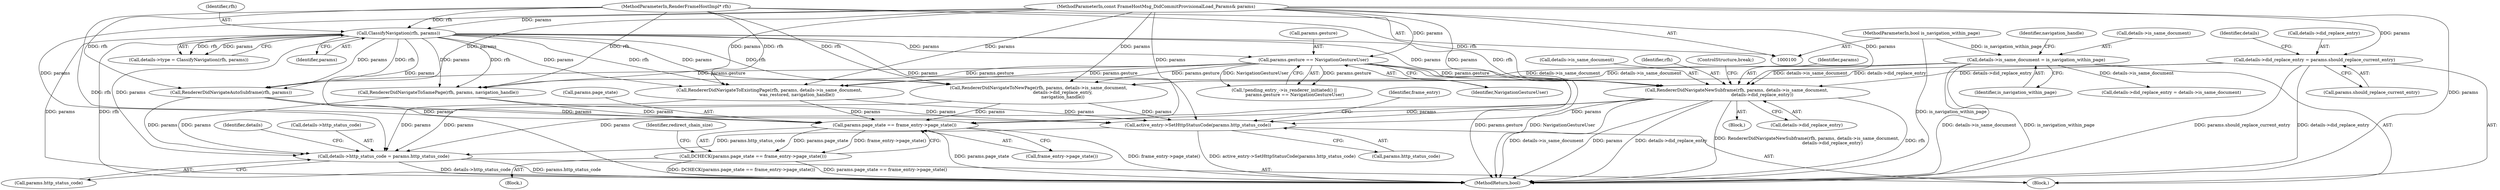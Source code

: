 digraph "0_Chrome_56a84aa67bb071a33a48ac1481b555c48e0a9a59_1@pointer" {
"1000269" [label="(Call,RendererDidNavigateNewSubframe(rfh, params, details->is_same_document,\n                                     details->did_replace_entry))"];
"1000187" [label="(Call,ClassifyNavigation(rfh, params))"];
"1000101" [label="(MethodParameterIn,RenderFrameHostImpl* rfh)"];
"1000102" [label="(MethodParameterIn,const FrameHostMsg_DidCommitProvisionalLoad_Params& params)"];
"1000216" [label="(Call,params.gesture == NavigationGestureUser)"];
"1000190" [label="(Call,details->is_same_document = is_navigation_within_page)"];
"1000104" [label="(MethodParameterIn,bool is_navigation_within_page)"];
"1000176" [label="(Call,details->did_replace_entry = params.should_replace_current_entry)"];
"1000324" [label="(Call,active_entry->SetHttpStatusCode(params.http_status_code))"];
"1000393" [label="(Call,details->http_status_code = params.http_status_code)"];
"1000346" [label="(Call,params.page_state == frame_entry->page_state())"];
"1000345" [label="(Call,DCHECK(params.page_state == frame_entry->page_state()))"];
"1000187" [label="(Call,ClassifyNavigation(rfh, params))"];
"1000270" [label="(Identifier,rfh)"];
"1000347" [label="(Call,params.page_state)"];
"1000344" [label="(Block,)"];
"1000185" [label="(Identifier,details)"];
"1000232" [label="(Block,)"];
"1000345" [label="(Call,DCHECK(params.page_state == frame_entry->page_state()))"];
"1000278" [label="(ControlStructure,break;)"];
"1000183" [label="(Call,details->type = ClassifyNavigation(rfh, params))"];
"1000189" [label="(Identifier,params)"];
"1000393" [label="(Call,details->http_status_code = params.http_status_code)"];
"1000350" [label="(Call,frame_entry->page_state())"];
"1000353" [label="(Identifier,redirect_chain_size)"];
"1000330" [label="(Identifier,frame_entry)"];
"1000234" [label="(Call,RendererDidNavigateToNewPage(rfh, params, details->is_same_document,\n                                   details->did_replace_entry,\n                                   navigation_handle))"];
"1000282" [label="(Call,RendererDidNavigateAutoSubframe(rfh, params))"];
"1000197" [label="(Identifier,navigation_handle)"];
"1000269" [label="(Call,RendererDidNavigateNewSubframe(rfh, params, details->is_same_document,\n                                     details->did_replace_entry))"];
"1000271" [label="(Identifier,params)"];
"1000176" [label="(Call,details->did_replace_entry = params.should_replace_current_entry)"];
"1000346" [label="(Call,params.page_state == frame_entry->page_state())"];
"1000275" [label="(Call,details->did_replace_entry)"];
"1000177" [label="(Call,details->did_replace_entry)"];
"1000180" [label="(Call,params.should_replace_current_entry)"];
"1000325" [label="(Call,params.http_status_code)"];
"1000190" [label="(Call,details->is_same_document = is_navigation_within_page)"];
"1000253" [label="(Call,RendererDidNavigateToExistingPage(rfh, params, details->is_same_document,\n                                        was_restored, navigation_handle))"];
"1000194" [label="(Identifier,is_navigation_within_page)"];
"1000401" [label="(Identifier,details)"];
"1000394" [label="(Call,details->http_status_code)"];
"1000220" [label="(Identifier,NavigationGestureUser)"];
"1000263" [label="(Call,RendererDidNavigateToSamePage(rfh, params, navigation_handle))"];
"1000324" [label="(Call,active_entry->SetHttpStatusCode(params.http_status_code))"];
"1000188" [label="(Identifier,rfh)"];
"1000432" [label="(MethodReturn,bool)"];
"1000106" [label="(Block,)"];
"1000397" [label="(Call,params.http_status_code)"];
"1000191" [label="(Call,details->is_same_document)"];
"1000213" [label="(Call,!pending_entry_->is_renderer_initiated() ||\n               params.gesture == NavigationGestureUser)"];
"1000101" [label="(MethodParameterIn,RenderFrameHostImpl* rfh)"];
"1000246" [label="(Call,details->did_replace_entry = details->is_same_document)"];
"1000272" [label="(Call,details->is_same_document)"];
"1000216" [label="(Call,params.gesture == NavigationGestureUser)"];
"1000104" [label="(MethodParameterIn,bool is_navigation_within_page)"];
"1000102" [label="(MethodParameterIn,const FrameHostMsg_DidCommitProvisionalLoad_Params& params)"];
"1000217" [label="(Call,params.gesture)"];
"1000269" -> "1000232"  [label="AST: "];
"1000269" -> "1000275"  [label="CFG: "];
"1000270" -> "1000269"  [label="AST: "];
"1000271" -> "1000269"  [label="AST: "];
"1000272" -> "1000269"  [label="AST: "];
"1000275" -> "1000269"  [label="AST: "];
"1000278" -> "1000269"  [label="CFG: "];
"1000269" -> "1000432"  [label="DDG: details->did_replace_entry"];
"1000269" -> "1000432"  [label="DDG: RendererDidNavigateNewSubframe(rfh, params, details->is_same_document,\n                                     details->did_replace_entry)"];
"1000269" -> "1000432"  [label="DDG: rfh"];
"1000269" -> "1000432"  [label="DDG: details->is_same_document"];
"1000269" -> "1000432"  [label="DDG: params"];
"1000187" -> "1000269"  [label="DDG: rfh"];
"1000187" -> "1000269"  [label="DDG: params"];
"1000101" -> "1000269"  [label="DDG: rfh"];
"1000216" -> "1000269"  [label="DDG: params.gesture"];
"1000102" -> "1000269"  [label="DDG: params"];
"1000190" -> "1000269"  [label="DDG: details->is_same_document"];
"1000176" -> "1000269"  [label="DDG: details->did_replace_entry"];
"1000269" -> "1000324"  [label="DDG: params"];
"1000269" -> "1000346"  [label="DDG: params"];
"1000269" -> "1000393"  [label="DDG: params"];
"1000187" -> "1000183"  [label="AST: "];
"1000187" -> "1000189"  [label="CFG: "];
"1000188" -> "1000187"  [label="AST: "];
"1000189" -> "1000187"  [label="AST: "];
"1000183" -> "1000187"  [label="CFG: "];
"1000187" -> "1000432"  [label="DDG: rfh"];
"1000187" -> "1000432"  [label="DDG: params"];
"1000187" -> "1000183"  [label="DDG: rfh"];
"1000187" -> "1000183"  [label="DDG: params"];
"1000101" -> "1000187"  [label="DDG: rfh"];
"1000102" -> "1000187"  [label="DDG: params"];
"1000187" -> "1000216"  [label="DDG: params"];
"1000187" -> "1000234"  [label="DDG: rfh"];
"1000187" -> "1000234"  [label="DDG: params"];
"1000187" -> "1000253"  [label="DDG: rfh"];
"1000187" -> "1000253"  [label="DDG: params"];
"1000187" -> "1000263"  [label="DDG: rfh"];
"1000187" -> "1000263"  [label="DDG: params"];
"1000187" -> "1000282"  [label="DDG: rfh"];
"1000187" -> "1000282"  [label="DDG: params"];
"1000187" -> "1000324"  [label="DDG: params"];
"1000187" -> "1000346"  [label="DDG: params"];
"1000187" -> "1000393"  [label="DDG: params"];
"1000101" -> "1000100"  [label="AST: "];
"1000101" -> "1000432"  [label="DDG: rfh"];
"1000101" -> "1000234"  [label="DDG: rfh"];
"1000101" -> "1000253"  [label="DDG: rfh"];
"1000101" -> "1000263"  [label="DDG: rfh"];
"1000101" -> "1000282"  [label="DDG: rfh"];
"1000102" -> "1000100"  [label="AST: "];
"1000102" -> "1000432"  [label="DDG: params"];
"1000102" -> "1000176"  [label="DDG: params"];
"1000102" -> "1000216"  [label="DDG: params"];
"1000102" -> "1000234"  [label="DDG: params"];
"1000102" -> "1000253"  [label="DDG: params"];
"1000102" -> "1000263"  [label="DDG: params"];
"1000102" -> "1000282"  [label="DDG: params"];
"1000102" -> "1000324"  [label="DDG: params"];
"1000102" -> "1000346"  [label="DDG: params"];
"1000102" -> "1000393"  [label="DDG: params"];
"1000216" -> "1000213"  [label="AST: "];
"1000216" -> "1000220"  [label="CFG: "];
"1000217" -> "1000216"  [label="AST: "];
"1000220" -> "1000216"  [label="AST: "];
"1000213" -> "1000216"  [label="CFG: "];
"1000216" -> "1000432"  [label="DDG: params.gesture"];
"1000216" -> "1000432"  [label="DDG: NavigationGestureUser"];
"1000216" -> "1000213"  [label="DDG: params.gesture"];
"1000216" -> "1000213"  [label="DDG: NavigationGestureUser"];
"1000216" -> "1000234"  [label="DDG: params.gesture"];
"1000216" -> "1000253"  [label="DDG: params.gesture"];
"1000216" -> "1000263"  [label="DDG: params.gesture"];
"1000216" -> "1000282"  [label="DDG: params.gesture"];
"1000190" -> "1000106"  [label="AST: "];
"1000190" -> "1000194"  [label="CFG: "];
"1000191" -> "1000190"  [label="AST: "];
"1000194" -> "1000190"  [label="AST: "];
"1000197" -> "1000190"  [label="CFG: "];
"1000190" -> "1000432"  [label="DDG: is_navigation_within_page"];
"1000190" -> "1000432"  [label="DDG: details->is_same_document"];
"1000104" -> "1000190"  [label="DDG: is_navigation_within_page"];
"1000190" -> "1000234"  [label="DDG: details->is_same_document"];
"1000190" -> "1000246"  [label="DDG: details->is_same_document"];
"1000190" -> "1000253"  [label="DDG: details->is_same_document"];
"1000104" -> "1000100"  [label="AST: "];
"1000104" -> "1000432"  [label="DDG: is_navigation_within_page"];
"1000176" -> "1000106"  [label="AST: "];
"1000176" -> "1000180"  [label="CFG: "];
"1000177" -> "1000176"  [label="AST: "];
"1000180" -> "1000176"  [label="AST: "];
"1000185" -> "1000176"  [label="CFG: "];
"1000176" -> "1000432"  [label="DDG: params.should_replace_current_entry"];
"1000176" -> "1000432"  [label="DDG: details->did_replace_entry"];
"1000176" -> "1000234"  [label="DDG: details->did_replace_entry"];
"1000324" -> "1000106"  [label="AST: "];
"1000324" -> "1000325"  [label="CFG: "];
"1000325" -> "1000324"  [label="AST: "];
"1000330" -> "1000324"  [label="CFG: "];
"1000324" -> "1000432"  [label="DDG: active_entry->SetHttpStatusCode(params.http_status_code)"];
"1000253" -> "1000324"  [label="DDG: params"];
"1000263" -> "1000324"  [label="DDG: params"];
"1000282" -> "1000324"  [label="DDG: params"];
"1000234" -> "1000324"  [label="DDG: params"];
"1000324" -> "1000393"  [label="DDG: params.http_status_code"];
"1000393" -> "1000106"  [label="AST: "];
"1000393" -> "1000397"  [label="CFG: "];
"1000394" -> "1000393"  [label="AST: "];
"1000397" -> "1000393"  [label="AST: "];
"1000401" -> "1000393"  [label="CFG: "];
"1000393" -> "1000432"  [label="DDG: params.http_status_code"];
"1000393" -> "1000432"  [label="DDG: details->http_status_code"];
"1000253" -> "1000393"  [label="DDG: params"];
"1000263" -> "1000393"  [label="DDG: params"];
"1000282" -> "1000393"  [label="DDG: params"];
"1000234" -> "1000393"  [label="DDG: params"];
"1000346" -> "1000345"  [label="AST: "];
"1000346" -> "1000350"  [label="CFG: "];
"1000347" -> "1000346"  [label="AST: "];
"1000350" -> "1000346"  [label="AST: "];
"1000345" -> "1000346"  [label="CFG: "];
"1000346" -> "1000432"  [label="DDG: params.page_state"];
"1000346" -> "1000432"  [label="DDG: frame_entry->page_state()"];
"1000346" -> "1000345"  [label="DDG: params.page_state"];
"1000346" -> "1000345"  [label="DDG: frame_entry->page_state()"];
"1000253" -> "1000346"  [label="DDG: params"];
"1000263" -> "1000346"  [label="DDG: params"];
"1000282" -> "1000346"  [label="DDG: params"];
"1000234" -> "1000346"  [label="DDG: params"];
"1000345" -> "1000344"  [label="AST: "];
"1000353" -> "1000345"  [label="CFG: "];
"1000345" -> "1000432"  [label="DDG: params.page_state == frame_entry->page_state()"];
"1000345" -> "1000432"  [label="DDG: DCHECK(params.page_state == frame_entry->page_state())"];
}
